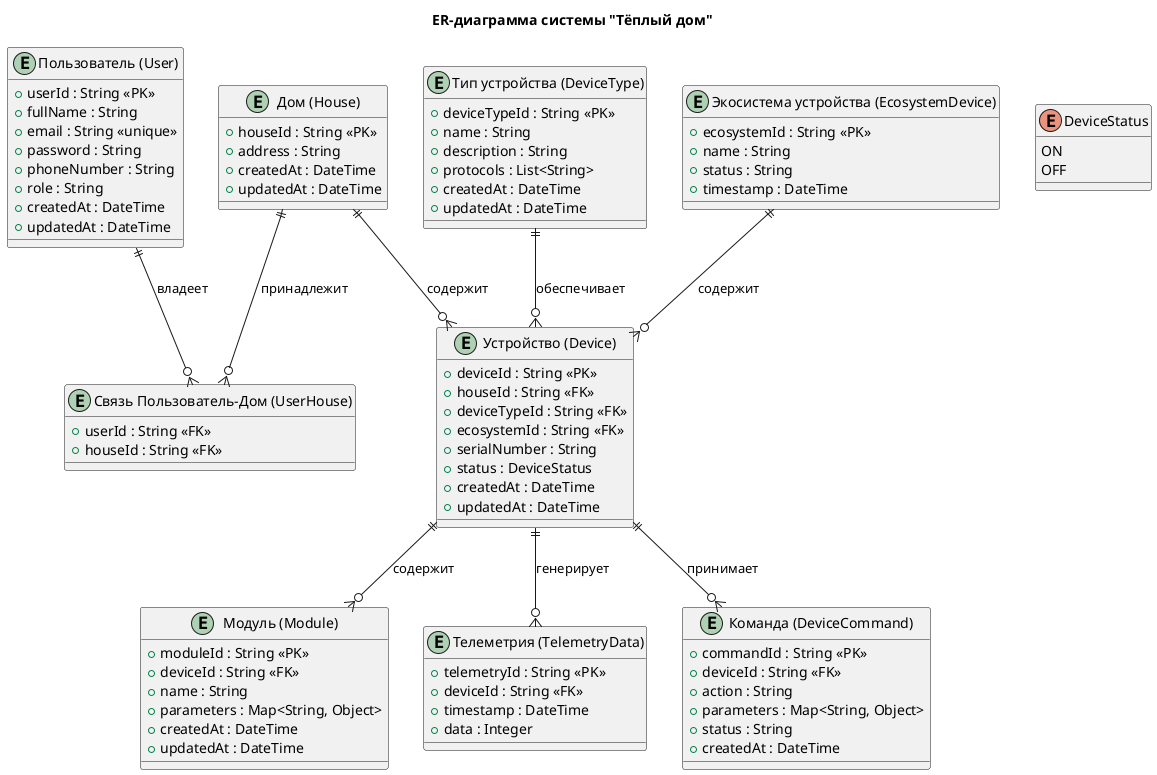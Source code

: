 @startuml
title ER-диаграмма системы "Тёплый дом"

entity "Пользователь (User)" as User {
    + userId : String <<PK>>
    + fullName : String
    + email : String <<unique>>
    + password : String
    + phoneNumber : String
    + role : String
    + createdAt : DateTime
    + updatedAt : DateTime
}

entity "Дом (House)" as House {
    + houseId : String <<PK>>
    + address : String
    + createdAt : DateTime
    + updatedAt : DateTime
}

' Перечисление для статуса устройства
enum DeviceStatus {
    ON
    OFF
}

entity "Устройство (Device)" as Device {
    + deviceId : String <<PK>>
    + houseId : String <<FK>>
    + deviceTypeId : String <<FK>>
    + ecosystemId : String <<FK>>
    + serialNumber : String
    + status : DeviceStatus
    + createdAt : DateTime
    + updatedAt : DateTime
}

entity "Тип устройства (DeviceType)" as DeviceType {
    + deviceTypeId : String <<PK>>
    + name : String
    + description : String
    + protocols : List<String>
    + createdAt : DateTime
    + updatedAt : DateTime
}

entity "Модуль (Module)" as Module {
    + moduleId : String <<PK>>
    + deviceId : String <<FK>>
    + name : String
    + parameters : Map<String, Object>
    + createdAt : DateTime
    + updatedAt : DateTime
}

entity "Телеметрия (TelemetryData)" as TelemetryData {
    + telemetryId : String <<PK>>
    + deviceId : String <<FK>>
    + timestamp : DateTime
    + data : Integer
}

entity "Команда (DeviceCommand)" as DeviceCommand {
    + commandId : String <<PK>>
    + deviceId : String <<FK>>
    + action : String
    + parameters : Map<String, Object>
    + status : String
    + createdAt : DateTime
}

entity "Экосистема устройства (EcosystemDevice)" as EcosystemDevice {
    + ecosystemId : String <<PK>>
    + name : String
    + status : String
    + timestamp : DateTime
}

entity "Связь Пользователь-Дом (UserHouse)" as UserHouse {
    + userId : String <<FK>> 
    + houseId : String <<FK>>
}

' Связи
User ||--o{ UserHouse : "владеет"
House ||--o{ UserHouse : "принадлежит"
House ||--o{ Device : "содержит"
DeviceType ||--o{ Device : "обеспечивает"
Device ||--o{ Module : "содержит"
Device ||--o{ TelemetryData : "генерирует"
Device ||--o{ DeviceCommand : "принимает"
EcosystemDevice ||--o{ Device : "содержит"

@enduml